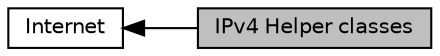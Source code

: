 digraph "IPv4 Helper classes"
{
  edge [fontname="Helvetica",fontsize="10",labelfontname="Helvetica",labelfontsize="10"];
  node [fontname="Helvetica",fontsize="10",shape=box];
  rankdir=LR;
  Node1 [label="IPv4 Helper classes",height=0.2,width=0.4,color="black", fillcolor="grey75", style="filled", fontcolor="black",tooltip=" "];
  Node2 [label="Internet",height=0.2,width=0.4,color="black", fillcolor="white", style="filled",URL="$group__internet.html",tooltip="This section documents the API of the ns-3 internet module."];
  Node2->Node1 [shape=plaintext, dir="back", style="solid"];
}
